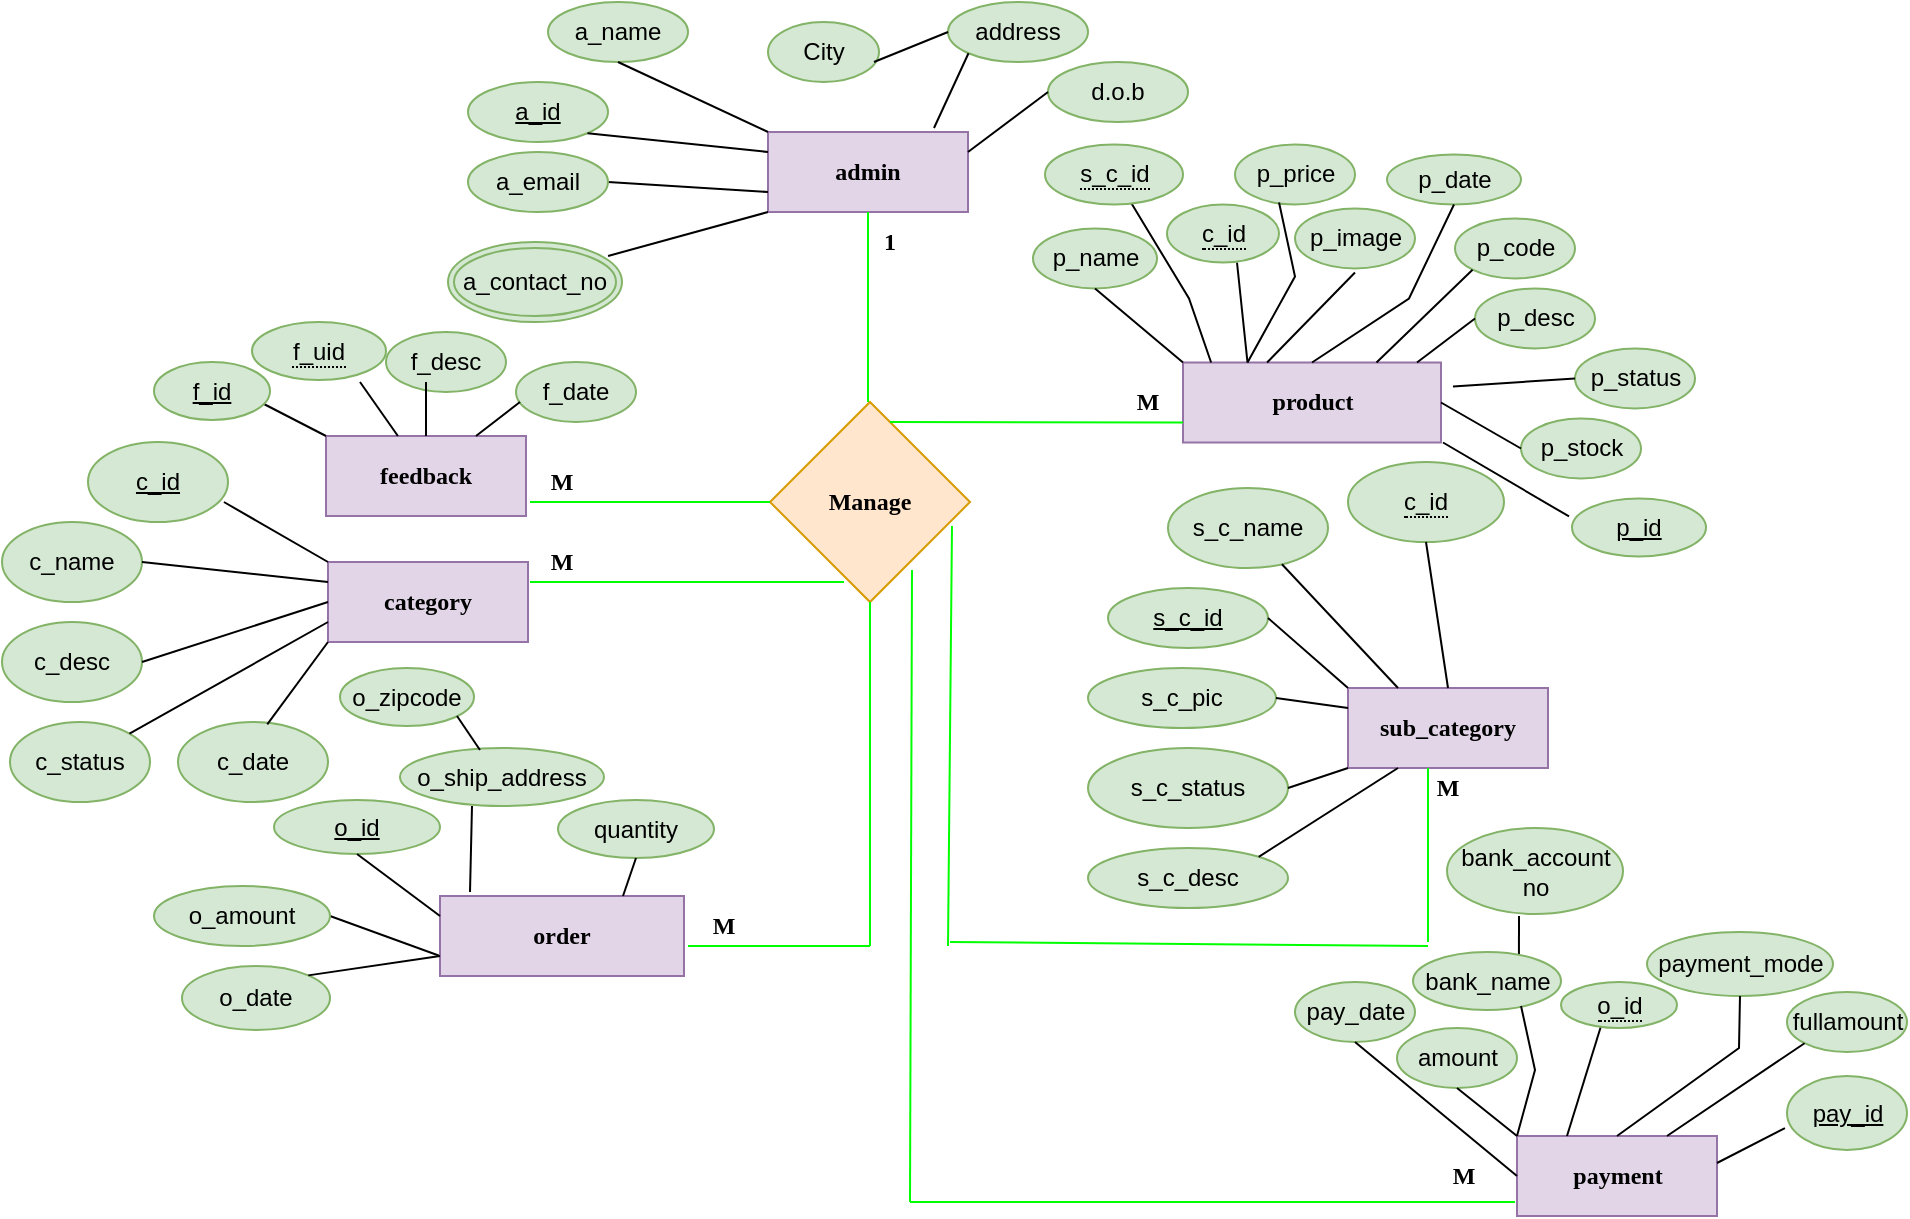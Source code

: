 <mxfile version="13.7.9" type="device"><diagram id="XGzC41jZAoUdq9o4AXrm" name="Page-1"><mxGraphModel dx="2123" dy="579" grid="1" gridSize="10" guides="1" tooltips="1" connect="1" arrows="1" fold="1" page="1" pageScale="1" pageWidth="827" pageHeight="1169" math="0" shadow="0"><root><mxCell id="0"/><mxCell id="1" parent="0"/><mxCell id="3Yh1CiBCzy6RJwMoxZ-r-3" value="&lt;font face=&quot;Lucida Console&quot;&gt;&lt;b&gt;product&lt;/b&gt;&lt;/font&gt;" style="whiteSpace=wrap;html=1;align=center;fillColor=#e1d5e7;strokeColor=#9673a6;" parent="1" vertex="1"><mxGeometry x="436.5" y="210.25" width="129" height="40" as="geometry"/></mxCell><mxCell id="3Yh1CiBCzy6RJwMoxZ-r-6" value="p_name" style="ellipse;whiteSpace=wrap;html=1;align=center;fillColor=#d5e8d4;strokeColor=#82b366;" parent="1" vertex="1"><mxGeometry x="361.5" y="143.25" width="62" height="30" as="geometry"/></mxCell><mxCell id="3Yh1CiBCzy6RJwMoxZ-r-7" value="p_price" style="ellipse;whiteSpace=wrap;html=1;align=center;fillColor=#d5e8d4;strokeColor=#82b366;" parent="1" vertex="1"><mxGeometry x="462.5" y="101.25" width="60" height="30" as="geometry"/></mxCell><mxCell id="3Yh1CiBCzy6RJwMoxZ-r-12" value="" style="endArrow=none;html=1;rounded=0;exitX=0;exitY=0;exitDx=0;exitDy=0;entryX=0.5;entryY=1;entryDx=0;entryDy=0;" parent="1" source="3Yh1CiBCzy6RJwMoxZ-r-3" target="3Yh1CiBCzy6RJwMoxZ-r-6" edge="1"><mxGeometry relative="1" as="geometry"><mxPoint x="372.5" y="138.25" as="sourcePoint"/><mxPoint x="452.5" y="188.25" as="targetPoint"/></mxGeometry></mxCell><mxCell id="3Yh1CiBCzy6RJwMoxZ-r-13" value="" style="endArrow=none;html=1;rounded=0;entryX=0.625;entryY=1;entryDx=0;entryDy=0;entryPerimeter=0;exitX=0.25;exitY=0;exitDx=0;exitDy=0;" parent="1" source="3Yh1CiBCzy6RJwMoxZ-r-3" target="3Yh1CiBCzy6RJwMoxZ-r-136" edge="1"><mxGeometry relative="1" as="geometry"><mxPoint x="465.5" y="216.25" as="sourcePoint"/><mxPoint x="453.5" y="156.25" as="targetPoint"/></mxGeometry></mxCell><mxCell id="3Yh1CiBCzy6RJwMoxZ-r-16" value="p_id" style="ellipse;whiteSpace=wrap;html=1;align=center;fontStyle=4;fillColor=#d5e8d4;strokeColor=#82b366;" parent="1" vertex="1"><mxGeometry x="631" y="278.25" width="67" height="29" as="geometry"/></mxCell><mxCell id="3Yh1CiBCzy6RJwMoxZ-r-17" value="&lt;font face=&quot;Lucida Console&quot;&gt;&lt;b&gt;admin&lt;/b&gt;&lt;/font&gt;" style="whiteSpace=wrap;html=1;align=center;fillColor=#e1d5e7;strokeColor=#9673a6;" parent="1" vertex="1"><mxGeometry x="229" y="95" width="100" height="40" as="geometry"/></mxCell><mxCell id="3Yh1CiBCzy6RJwMoxZ-r-18" value="a_id" style="ellipse;whiteSpace=wrap;html=1;align=center;fontStyle=4;fillColor=#d5e8d4;strokeColor=#82b366;" parent="1" vertex="1"><mxGeometry x="79" y="70" width="70" height="30" as="geometry"/></mxCell><mxCell id="3Yh1CiBCzy6RJwMoxZ-r-19" value="a_name" style="ellipse;whiteSpace=wrap;html=1;align=center;fillColor=#d5e8d4;strokeColor=#82b366;" parent="1" vertex="1"><mxGeometry x="119" y="30" width="70" height="30" as="geometry"/></mxCell><mxCell id="3Yh1CiBCzy6RJwMoxZ-r-20" value="address" style="ellipse;whiteSpace=wrap;html=1;align=center;fillColor=#d5e8d4;strokeColor=#82b366;" parent="1" vertex="1"><mxGeometry x="319" y="30" width="70" height="30" as="geometry"/></mxCell><mxCell id="3Yh1CiBCzy6RJwMoxZ-r-21" value="" style="endArrow=none;html=1;rounded=0;exitX=1;exitY=1;exitDx=0;exitDy=0;entryX=0;entryY=0.25;entryDx=0;entryDy=0;" parent="1" source="3Yh1CiBCzy6RJwMoxZ-r-18" target="3Yh1CiBCzy6RJwMoxZ-r-17" edge="1"><mxGeometry relative="1" as="geometry"><mxPoint x="419" y="-20" as="sourcePoint"/><mxPoint x="579" y="-20" as="targetPoint"/></mxGeometry></mxCell><mxCell id="3Yh1CiBCzy6RJwMoxZ-r-22" value="" style="endArrow=none;html=1;rounded=0;entryX=0;entryY=0;entryDx=0;entryDy=0;exitX=0.5;exitY=1;exitDx=0;exitDy=0;" parent="1" source="3Yh1CiBCzy6RJwMoxZ-r-19" target="3Yh1CiBCzy6RJwMoxZ-r-17" edge="1"><mxGeometry relative="1" as="geometry"><mxPoint x="319" y="-30" as="sourcePoint"/><mxPoint x="459" y="-30" as="targetPoint"/></mxGeometry></mxCell><mxCell id="3Yh1CiBCzy6RJwMoxZ-r-23" value="" style="endArrow=none;html=1;rounded=0;exitX=0.83;exitY=-0.05;exitDx=0;exitDy=0;entryX=0;entryY=1;entryDx=0;entryDy=0;exitPerimeter=0;" parent="1" source="3Yh1CiBCzy6RJwMoxZ-r-17" target="3Yh1CiBCzy6RJwMoxZ-r-20" edge="1"><mxGeometry relative="1" as="geometry"><mxPoint x="399" as="sourcePoint"/><mxPoint x="559" as="targetPoint"/></mxGeometry></mxCell><mxCell id="3Yh1CiBCzy6RJwMoxZ-r-38" value="&lt;font face=&quot;Lucida Console&quot;&gt;&lt;b&gt;category&lt;/b&gt;&lt;/font&gt;" style="whiteSpace=wrap;html=1;align=center;fillColor=#e1d5e7;strokeColor=#9673a6;" parent="1" vertex="1"><mxGeometry x="9" y="310" width="100" height="40" as="geometry"/></mxCell><mxCell id="3Yh1CiBCzy6RJwMoxZ-r-39" value="&lt;font face=&quot;Lucida Console&quot;&gt;&lt;b&gt;feedback&lt;/b&gt;&lt;/font&gt;" style="whiteSpace=wrap;html=1;align=center;fillColor=#e1d5e7;strokeColor=#9673a6;" parent="1" vertex="1"><mxGeometry x="8" y="247" width="100" height="40" as="geometry"/></mxCell><mxCell id="3Yh1CiBCzy6RJwMoxZ-r-43" value="d.o.b" style="ellipse;whiteSpace=wrap;html=1;align=center;fillColor=#d5e8d4;strokeColor=#82b366;" parent="1" vertex="1"><mxGeometry x="369" y="60" width="70" height="30" as="geometry"/></mxCell><mxCell id="3Yh1CiBCzy6RJwMoxZ-r-44" value="" style="endArrow=none;html=1;rounded=0;entryX=1;entryY=0.25;entryDx=0;entryDy=0;exitX=0;exitY=0.5;exitDx=0;exitDy=0;" parent="1" source="3Yh1CiBCzy6RJwMoxZ-r-43" target="3Yh1CiBCzy6RJwMoxZ-r-17" edge="1"><mxGeometry relative="1" as="geometry"><mxPoint x="379" y="-20" as="sourcePoint"/><mxPoint x="529" y="-10" as="targetPoint"/></mxGeometry></mxCell><mxCell id="3Yh1CiBCzy6RJwMoxZ-r-47" value="" style="endArrow=none;html=1;rounded=0;exitX=0;exitY=0.75;exitDx=0;exitDy=0;entryX=1;entryY=0.5;entryDx=0;entryDy=0;" parent="1" source="3Yh1CiBCzy6RJwMoxZ-r-17" target="3Yh1CiBCzy6RJwMoxZ-r-48" edge="1"><mxGeometry relative="1" as="geometry"><mxPoint x="229" y="130" as="sourcePoint"/><mxPoint x="149" y="160" as="targetPoint"/></mxGeometry></mxCell><mxCell id="3Yh1CiBCzy6RJwMoxZ-r-48" value="a_email" style="ellipse;whiteSpace=wrap;html=1;align=center;fillColor=#d5e8d4;strokeColor=#82b366;" parent="1" vertex="1"><mxGeometry x="79" y="105" width="70" height="30" as="geometry"/></mxCell><mxCell id="3Yh1CiBCzy6RJwMoxZ-r-50" value="a_contact_no" style="ellipse;shape=doubleEllipse;margin=3;whiteSpace=wrap;html=1;align=center;fillColor=#d5e8d4;strokeColor=#82b366;" parent="1" vertex="1"><mxGeometry x="69" y="150" width="87" height="40" as="geometry"/></mxCell><mxCell id="3Yh1CiBCzy6RJwMoxZ-r-51" value="" style="endArrow=none;html=1;rounded=0;exitX=0.92;exitY=0.175;exitDx=0;exitDy=0;entryX=0;entryY=1;entryDx=0;entryDy=0;exitPerimeter=0;" parent="1" source="3Yh1CiBCzy6RJwMoxZ-r-50" target="3Yh1CiBCzy6RJwMoxZ-r-17" edge="1"><mxGeometry relative="1" as="geometry"><mxPoint x="289" y="200" as="sourcePoint"/><mxPoint x="449" y="200" as="targetPoint"/></mxGeometry></mxCell><mxCell id="3Yh1CiBCzy6RJwMoxZ-r-52" value="c_name" style="ellipse;whiteSpace=wrap;html=1;align=center;fillColor=#d5e8d4;strokeColor=#82b366;" parent="1" vertex="1"><mxGeometry x="-154" y="290" width="70" height="40" as="geometry"/></mxCell><mxCell id="3Yh1CiBCzy6RJwMoxZ-r-53" value="c_status" style="ellipse;whiteSpace=wrap;html=1;align=center;fillColor=#d5e8d4;strokeColor=#82b366;" parent="1" vertex="1"><mxGeometry x="-150" y="390" width="70" height="40" as="geometry"/></mxCell><mxCell id="3Yh1CiBCzy6RJwMoxZ-r-54" value="c_desc" style="ellipse;whiteSpace=wrap;html=1;align=center;fillColor=#d5e8d4;strokeColor=#82b366;" parent="1" vertex="1"><mxGeometry x="-154" y="340" width="70" height="40" as="geometry"/></mxCell><mxCell id="3Yh1CiBCzy6RJwMoxZ-r-55" value="c_id" style="ellipse;whiteSpace=wrap;html=1;align=center;fontStyle=4;fillColor=#d5e8d4;strokeColor=#82b366;" parent="1" vertex="1"><mxGeometry x="-111" y="250" width="70" height="40" as="geometry"/></mxCell><mxCell id="3Yh1CiBCzy6RJwMoxZ-r-56" value="" style="endArrow=none;html=1;rounded=0;entryX=0;entryY=0;entryDx=0;entryDy=0;exitX=0.971;exitY=0.75;exitDx=0;exitDy=0;exitPerimeter=0;" parent="1" source="3Yh1CiBCzy6RJwMoxZ-r-55" target="3Yh1CiBCzy6RJwMoxZ-r-38" edge="1"><mxGeometry relative="1" as="geometry"><mxPoint x="-56" y="270" as="sourcePoint"/><mxPoint x="54" y="260" as="targetPoint"/></mxGeometry></mxCell><mxCell id="3Yh1CiBCzy6RJwMoxZ-r-57" value="" style="endArrow=none;html=1;rounded=0;entryX=0;entryY=0.25;entryDx=0;entryDy=0;exitX=1;exitY=0.5;exitDx=0;exitDy=0;" parent="1" source="3Yh1CiBCzy6RJwMoxZ-r-52" target="3Yh1CiBCzy6RJwMoxZ-r-38" edge="1"><mxGeometry relative="1" as="geometry"><mxPoint x="-76" y="320" as="sourcePoint"/><mxPoint x="94" y="320" as="targetPoint"/></mxGeometry></mxCell><mxCell id="3Yh1CiBCzy6RJwMoxZ-r-58" value="" style="endArrow=none;html=1;rounded=0;exitX=1;exitY=0.5;exitDx=0;exitDy=0;entryX=0;entryY=0.5;entryDx=0;entryDy=0;" parent="1" source="3Yh1CiBCzy6RJwMoxZ-r-54" target="3Yh1CiBCzy6RJwMoxZ-r-38" edge="1"><mxGeometry relative="1" as="geometry"><mxPoint x="-56" y="370" as="sourcePoint"/><mxPoint x="104" y="370" as="targetPoint"/></mxGeometry></mxCell><mxCell id="3Yh1CiBCzy6RJwMoxZ-r-59" value="c_date" style="ellipse;whiteSpace=wrap;html=1;align=center;fillColor=#d5e8d4;strokeColor=#82b366;" parent="1" vertex="1"><mxGeometry x="-66" y="390" width="75" height="40" as="geometry"/></mxCell><mxCell id="3Yh1CiBCzy6RJwMoxZ-r-60" value="" style="endArrow=none;html=1;rounded=0;exitX=1;exitY=0;exitDx=0;exitDy=0;entryX=0;entryY=0.75;entryDx=0;entryDy=0;" parent="1" source="3Yh1CiBCzy6RJwMoxZ-r-53" target="3Yh1CiBCzy6RJwMoxZ-r-38" edge="1"><mxGeometry relative="1" as="geometry"><mxPoint x="14" y="280" as="sourcePoint"/><mxPoint x="174" y="280" as="targetPoint"/></mxGeometry></mxCell><mxCell id="3Yh1CiBCzy6RJwMoxZ-r-61" value="" style="endArrow=none;html=1;rounded=0;exitX=0.595;exitY=0.03;exitDx=0;exitDy=0;exitPerimeter=0;entryX=0;entryY=1;entryDx=0;entryDy=0;" parent="1" source="3Yh1CiBCzy6RJwMoxZ-r-59" target="3Yh1CiBCzy6RJwMoxZ-r-38" edge="1"><mxGeometry relative="1" as="geometry"><mxPoint x="14" y="280" as="sourcePoint"/><mxPoint x="174" y="280" as="targetPoint"/></mxGeometry></mxCell><mxCell id="3Yh1CiBCzy6RJwMoxZ-r-62" value="&lt;font face=&quot;Lucida Console&quot;&gt;&lt;b&gt;sub_category&lt;/b&gt;&lt;/font&gt;" style="whiteSpace=wrap;html=1;align=center;fillColor=#e1d5e7;strokeColor=#9673a6;" parent="1" vertex="1"><mxGeometry x="519" y="373" width="100" height="40" as="geometry"/></mxCell><mxCell id="3Yh1CiBCzy6RJwMoxZ-r-63" value="s_c_id" style="ellipse;whiteSpace=wrap;html=1;align=center;fontStyle=4;fillColor=#d5e8d4;strokeColor=#82b366;" parent="1" vertex="1"><mxGeometry x="399" y="323" width="80" height="30" as="geometry"/></mxCell><mxCell id="3Yh1CiBCzy6RJwMoxZ-r-64" value="s_c_name" style="ellipse;whiteSpace=wrap;html=1;align=center;fillColor=#d5e8d4;strokeColor=#82b366;" parent="1" vertex="1"><mxGeometry x="429" y="273" width="80" height="40" as="geometry"/></mxCell><mxCell id="3Yh1CiBCzy6RJwMoxZ-r-65" value="s_c_pic" style="ellipse;whiteSpace=wrap;html=1;align=center;fillColor=#d5e8d4;strokeColor=#82b366;" parent="1" vertex="1"><mxGeometry x="389" y="363" width="94" height="30" as="geometry"/></mxCell><mxCell id="3Yh1CiBCzy6RJwMoxZ-r-66" value="s_c_status" style="ellipse;whiteSpace=wrap;html=1;align=center;fillColor=#d5e8d4;strokeColor=#82b366;" parent="1" vertex="1"><mxGeometry x="389" y="403" width="100" height="40" as="geometry"/></mxCell><mxCell id="3Yh1CiBCzy6RJwMoxZ-r-67" value="s_c_desc" style="ellipse;whiteSpace=wrap;html=1;align=center;fillColor=#d5e8d4;strokeColor=#82b366;" parent="1" vertex="1"><mxGeometry x="389" y="453" width="100" height="30" as="geometry"/></mxCell><mxCell id="3Yh1CiBCzy6RJwMoxZ-r-68" value="" style="endArrow=none;html=1;rounded=0;exitX=1;exitY=0.5;exitDx=0;exitDy=0;entryX=0;entryY=0.25;entryDx=0;entryDy=0;" parent="1" source="3Yh1CiBCzy6RJwMoxZ-r-65" target="3Yh1CiBCzy6RJwMoxZ-r-62" edge="1"><mxGeometry relative="1" as="geometry"><mxPoint x="439" y="392.2" as="sourcePoint"/><mxPoint x="519" y="392" as="targetPoint"/></mxGeometry></mxCell><mxCell id="3Yh1CiBCzy6RJwMoxZ-r-69" value="" style="endArrow=none;html=1;rounded=0;exitX=1;exitY=0.5;exitDx=0;exitDy=0;entryX=0;entryY=0;entryDx=0;entryDy=0;" parent="1" source="3Yh1CiBCzy6RJwMoxZ-r-63" target="3Yh1CiBCzy6RJwMoxZ-r-62" edge="1"><mxGeometry relative="1" as="geometry"><mxPoint x="449" y="352.2" as="sourcePoint"/><mxPoint x="609" y="352.2" as="targetPoint"/></mxGeometry></mxCell><mxCell id="3Yh1CiBCzy6RJwMoxZ-r-70" value="" style="endArrow=none;html=1;rounded=0;entryX=0.25;entryY=0;entryDx=0;entryDy=0;" parent="1" source="3Yh1CiBCzy6RJwMoxZ-r-64" target="3Yh1CiBCzy6RJwMoxZ-r-62" edge="1"><mxGeometry relative="1" as="geometry"><mxPoint x="483" y="313" as="sourcePoint"/><mxPoint x="643" y="313" as="targetPoint"/></mxGeometry></mxCell><mxCell id="3Yh1CiBCzy6RJwMoxZ-r-71" value="" style="endArrow=none;html=1;rounded=0;exitX=1;exitY=0.5;exitDx=0;exitDy=0;entryX=0;entryY=1;entryDx=0;entryDy=0;" parent="1" source="3Yh1CiBCzy6RJwMoxZ-r-66" target="3Yh1CiBCzy6RJwMoxZ-r-62" edge="1"><mxGeometry relative="1" as="geometry"><mxPoint x="489" y="443" as="sourcePoint"/><mxPoint x="649" y="443" as="targetPoint"/></mxGeometry></mxCell><mxCell id="3Yh1CiBCzy6RJwMoxZ-r-72" value="" style="endArrow=none;html=1;rounded=0;exitX=1;exitY=0;exitDx=0;exitDy=0;entryX=0.25;entryY=1;entryDx=0;entryDy=0;" parent="1" source="3Yh1CiBCzy6RJwMoxZ-r-67" target="3Yh1CiBCzy6RJwMoxZ-r-62" edge="1"><mxGeometry relative="1" as="geometry"><mxPoint x="509" y="463" as="sourcePoint"/><mxPoint x="669" y="463" as="targetPoint"/></mxGeometry></mxCell><mxCell id="3Yh1CiBCzy6RJwMoxZ-r-78" value="p_status" style="ellipse;whiteSpace=wrap;html=1;align=center;fillColor=#d5e8d4;strokeColor=#82b366;" parent="1" vertex="1"><mxGeometry x="632.5" y="203.25" width="60" height="30" as="geometry"/></mxCell><mxCell id="3Yh1CiBCzy6RJwMoxZ-r-79" value="p_image" style="ellipse;whiteSpace=wrap;html=1;align=center;fillColor=#d5e8d4;strokeColor=#82b366;" parent="1" vertex="1"><mxGeometry x="492.5" y="133.25" width="60" height="30" as="geometry"/></mxCell><mxCell id="3Yh1CiBCzy6RJwMoxZ-r-80" value="p_date" style="ellipse;whiteSpace=wrap;html=1;align=center;fillColor=#d5e8d4;strokeColor=#82b366;" parent="1" vertex="1"><mxGeometry x="538.5" y="106.25" width="67" height="25" as="geometry"/></mxCell><mxCell id="3Yh1CiBCzy6RJwMoxZ-r-81" value="p_code" style="ellipse;whiteSpace=wrap;html=1;align=center;fillColor=#d5e8d4;strokeColor=#82b366;" parent="1" vertex="1"><mxGeometry x="572.5" y="138.25" width="60" height="30" as="geometry"/></mxCell><mxCell id="3Yh1CiBCzy6RJwMoxZ-r-82" value="" style="endArrow=none;html=1;rounded=0;entryX=0.109;entryY=0;entryDx=0;entryDy=0;entryPerimeter=0;" parent="1" source="3Yh1CiBCzy6RJwMoxZ-r-135" target="3Yh1CiBCzy6RJwMoxZ-r-3" edge="1"><mxGeometry relative="1" as="geometry"><mxPoint x="412.5" y="131.25" as="sourcePoint"/><mxPoint x="390.5" y="266.25" as="targetPoint"/><Array as="points"><mxPoint x="439.5" y="178.25"/></Array></mxGeometry></mxCell><mxCell id="3Yh1CiBCzy6RJwMoxZ-r-83" value="p_stock" style="ellipse;whiteSpace=wrap;html=1;align=center;fillColor=#d5e8d4;strokeColor=#82b366;" parent="1" vertex="1"><mxGeometry x="605.5" y="238.25" width="60" height="30" as="geometry"/></mxCell><mxCell id="3Yh1CiBCzy6RJwMoxZ-r-84" value="payment_mode" style="ellipse;whiteSpace=wrap;html=1;align=center;fillColor=#d5e8d4;strokeColor=#82b366;" parent="1" vertex="1"><mxGeometry x="668.5" y="495" width="93" height="32" as="geometry"/></mxCell><mxCell id="3Yh1CiBCzy6RJwMoxZ-r-85" value="p_desc" style="ellipse;whiteSpace=wrap;html=1;align=center;fillColor=#d5e8d4;strokeColor=#82b366;" parent="1" vertex="1"><mxGeometry x="582.5" y="173.25" width="60" height="30" as="geometry"/></mxCell><mxCell id="3Yh1CiBCzy6RJwMoxZ-r-86" value="" style="endArrow=none;html=1;rounded=0;exitX=0.367;exitY=0.967;exitDx=0;exitDy=0;exitPerimeter=0;entryX=0.25;entryY=0;entryDx=0;entryDy=0;" parent="1" source="3Yh1CiBCzy6RJwMoxZ-r-7" target="3Yh1CiBCzy6RJwMoxZ-r-3" edge="1"><mxGeometry relative="1" as="geometry"><mxPoint x="406.5" y="266.25" as="sourcePoint"/><mxPoint x="566.5" y="266.25" as="targetPoint"/><Array as="points"><mxPoint x="492.5" y="167.25"/></Array></mxGeometry></mxCell><mxCell id="3Yh1CiBCzy6RJwMoxZ-r-87" value="" style="endArrow=none;html=1;rounded=0;entryX=0.326;entryY=0;entryDx=0;entryDy=0;entryPerimeter=0;" parent="1" target="3Yh1CiBCzy6RJwMoxZ-r-3" edge="1"><mxGeometry relative="1" as="geometry"><mxPoint x="522.5" y="165.25" as="sourcePoint"/><mxPoint x="501.5" y="215.25" as="targetPoint"/><Array as="points"/></mxGeometry></mxCell><mxCell id="3Yh1CiBCzy6RJwMoxZ-r-88" value="" style="endArrow=none;html=1;rounded=0;entryX=0.5;entryY=0;entryDx=0;entryDy=0;exitX=0.5;exitY=1;exitDx=0;exitDy=0;" parent="1" source="3Yh1CiBCzy6RJwMoxZ-r-80" target="3Yh1CiBCzy6RJwMoxZ-r-3" edge="1"><mxGeometry relative="1" as="geometry"><mxPoint x="560.5" y="123.25" as="sourcePoint"/><mxPoint x="566.5" y="266.25" as="targetPoint"/><Array as="points"><mxPoint x="549.5" y="178.25"/></Array></mxGeometry></mxCell><mxCell id="3Yh1CiBCzy6RJwMoxZ-r-89" value="" style="endArrow=none;html=1;rounded=0;exitX=0;exitY=1;exitDx=0;exitDy=0;entryX=0.75;entryY=0;entryDx=0;entryDy=0;" parent="1" source="3Yh1CiBCzy6RJwMoxZ-r-81" target="3Yh1CiBCzy6RJwMoxZ-r-3" edge="1"><mxGeometry relative="1" as="geometry"><mxPoint x="406.5" y="266.25" as="sourcePoint"/><mxPoint x="527.5" y="222.25" as="targetPoint"/></mxGeometry></mxCell><mxCell id="3Yh1CiBCzy6RJwMoxZ-r-90" value="" style="endArrow=none;html=1;rounded=0;exitX=0.907;exitY=0;exitDx=0;exitDy=0;exitPerimeter=0;entryX=0;entryY=0.5;entryDx=0;entryDy=0;" parent="1" source="3Yh1CiBCzy6RJwMoxZ-r-3" target="3Yh1CiBCzy6RJwMoxZ-r-85" edge="1"><mxGeometry relative="1" as="geometry"><mxPoint x="406.5" y="266.25" as="sourcePoint"/><mxPoint x="566.5" y="266.25" as="targetPoint"/></mxGeometry></mxCell><mxCell id="3Yh1CiBCzy6RJwMoxZ-r-91" value="" style="endArrow=none;html=1;rounded=0;entryX=0;entryY=0.5;entryDx=0;entryDy=0;" parent="1" target="3Yh1CiBCzy6RJwMoxZ-r-78" edge="1"><mxGeometry relative="1" as="geometry"><mxPoint x="571.5" y="222.25" as="sourcePoint"/><mxPoint x="731.5" y="222.25" as="targetPoint"/></mxGeometry></mxCell><mxCell id="3Yh1CiBCzy6RJwMoxZ-r-92" value="" style="endArrow=none;html=1;rounded=0;exitX=1;exitY=0.5;exitDx=0;exitDy=0;entryX=0;entryY=0.5;entryDx=0;entryDy=0;" parent="1" source="3Yh1CiBCzy6RJwMoxZ-r-3" target="3Yh1CiBCzy6RJwMoxZ-r-83" edge="1"><mxGeometry relative="1" as="geometry"><mxPoint x="406.5" y="266.25" as="sourcePoint"/><mxPoint x="566.5" y="266.25" as="targetPoint"/></mxGeometry></mxCell><mxCell id="3Yh1CiBCzy6RJwMoxZ-r-93" value="f_desc" style="ellipse;whiteSpace=wrap;html=1;align=center;fillColor=#d5e8d4;strokeColor=#82b366;" parent="1" vertex="1"><mxGeometry x="38" y="195" width="60" height="30" as="geometry"/></mxCell><mxCell id="3Yh1CiBCzy6RJwMoxZ-r-94" value="f_date" style="ellipse;whiteSpace=wrap;html=1;align=center;fillColor=#d5e8d4;strokeColor=#82b366;" parent="1" vertex="1"><mxGeometry x="103" y="210" width="60" height="30" as="geometry"/></mxCell><mxCell id="3Yh1CiBCzy6RJwMoxZ-r-95" value="" style="endArrow=none;html=1;rounded=0;exitX=1;exitY=0.5;exitDx=0;exitDy=0;entryX=0;entryY=0.75;entryDx=0;entryDy=0;" parent="1" source="3Yh1CiBCzy6RJwMoxZ-r-104" target="3Yh1CiBCzy6RJwMoxZ-r-101" edge="1"><mxGeometry relative="1" as="geometry"><mxPoint x="-27" y="524" as="sourcePoint"/><mxPoint x="133" y="524" as="targetPoint"/></mxGeometry></mxCell><mxCell id="3Yh1CiBCzy6RJwMoxZ-r-96" value="" style="endArrow=none;html=1;rounded=0;" parent="1" target="3Yh1CiBCzy6RJwMoxZ-r-39" edge="1"><mxGeometry relative="1" as="geometry"><mxPoint x="25" y="220" as="sourcePoint"/><mxPoint x="79" y="224" as="targetPoint"/></mxGeometry></mxCell><mxCell id="3Yh1CiBCzy6RJwMoxZ-r-97" value="" style="endArrow=none;html=1;rounded=0;entryX=0;entryY=0;entryDx=0;entryDy=0;" parent="1" target="3Yh1CiBCzy6RJwMoxZ-r-39" edge="1"><mxGeometry relative="1" as="geometry"><mxPoint x="-25" y="230" as="sourcePoint"/><mxPoint x="8" y="301" as="targetPoint"/></mxGeometry></mxCell><mxCell id="3Yh1CiBCzy6RJwMoxZ-r-98" value="" style="endArrow=none;html=1;rounded=0;entryX=0.5;entryY=0;entryDx=0;entryDy=0;" parent="1" target="3Yh1CiBCzy6RJwMoxZ-r-39" edge="1"><mxGeometry relative="1" as="geometry"><mxPoint x="58" y="220" as="sourcePoint"/><mxPoint x="168" y="364.5" as="targetPoint"/></mxGeometry></mxCell><mxCell id="3Yh1CiBCzy6RJwMoxZ-r-99" value="" style="endArrow=none;html=1;rounded=0;entryX=0.75;entryY=0;entryDx=0;entryDy=0;" parent="1" target="3Yh1CiBCzy6RJwMoxZ-r-39" edge="1"><mxGeometry relative="1" as="geometry"><mxPoint x="105" y="230" as="sourcePoint"/><mxPoint x="239" y="231.5" as="targetPoint"/></mxGeometry></mxCell><mxCell id="3Yh1CiBCzy6RJwMoxZ-r-100" value="f_id" style="ellipse;whiteSpace=wrap;html=1;align=center;fontStyle=4;fillColor=#d5e8d4;strokeColor=#82b366;" parent="1" vertex="1"><mxGeometry x="-78" y="210" width="58" height="29" as="geometry"/></mxCell><mxCell id="3Yh1CiBCzy6RJwMoxZ-r-101" value="&lt;font face=&quot;Lucida Console&quot;&gt;&lt;b&gt;order&lt;/b&gt;&lt;/font&gt;" style="whiteSpace=wrap;html=1;align=center;fillColor=#e1d5e7;strokeColor=#9673a6;" parent="1" vertex="1"><mxGeometry x="65" y="477" width="122" height="40" as="geometry"/></mxCell><mxCell id="3Yh1CiBCzy6RJwMoxZ-r-102" value="o_id" style="ellipse;whiteSpace=wrap;html=1;align=center;fontStyle=4;fillColor=#d5e8d4;strokeColor=#82b366;" parent="1" vertex="1"><mxGeometry x="-18" y="429" width="83" height="27" as="geometry"/></mxCell><mxCell id="3Yh1CiBCzy6RJwMoxZ-r-103" value="quantity" style="ellipse;whiteSpace=wrap;html=1;align=center;fillColor=#d5e8d4;strokeColor=#82b366;" parent="1" vertex="1"><mxGeometry x="124" y="429" width="78" height="29" as="geometry"/></mxCell><mxCell id="3Yh1CiBCzy6RJwMoxZ-r-104" value="o_amount" style="ellipse;whiteSpace=wrap;html=1;align=center;fillColor=#d5e8d4;strokeColor=#82b366;" parent="1" vertex="1"><mxGeometry x="-78" y="472" width="88" height="30" as="geometry"/></mxCell><mxCell id="3Yh1CiBCzy6RJwMoxZ-r-105" value="o_date" style="ellipse;whiteSpace=wrap;html=1;align=center;fillColor=#d5e8d4;strokeColor=#82b366;" parent="1" vertex="1"><mxGeometry x="-64" y="512" width="74" height="32" as="geometry"/></mxCell><mxCell id="3Yh1CiBCzy6RJwMoxZ-r-106" value="o_ship_address" style="ellipse;whiteSpace=wrap;html=1;align=center;fillColor=#d5e8d4;strokeColor=#82b366;" parent="1" vertex="1"><mxGeometry x="45" y="403" width="102" height="29" as="geometry"/></mxCell><mxCell id="3Yh1CiBCzy6RJwMoxZ-r-107" value="o_zipcode" style="ellipse;whiteSpace=wrap;html=1;align=center;fillColor=#d5e8d4;strokeColor=#82b366;" parent="1" vertex="1"><mxGeometry x="15" y="363" width="67" height="29" as="geometry"/></mxCell><mxCell id="3Yh1CiBCzy6RJwMoxZ-r-108" value="" style="endArrow=none;html=1;rounded=0;exitX=0.5;exitY=1;exitDx=0;exitDy=0;entryX=0;entryY=0.25;entryDx=0;entryDy=0;" parent="1" source="3Yh1CiBCzy6RJwMoxZ-r-102" target="3Yh1CiBCzy6RJwMoxZ-r-101" edge="1"><mxGeometry relative="1" as="geometry"><mxPoint x="218" y="399" as="sourcePoint"/><mxPoint x="378" y="399" as="targetPoint"/></mxGeometry></mxCell><mxCell id="3Yh1CiBCzy6RJwMoxZ-r-109" value="" style="endArrow=none;html=1;rounded=0;entryX=0.123;entryY=-0.05;entryDx=0;entryDy=0;entryPerimeter=0;" parent="1" target="3Yh1CiBCzy6RJwMoxZ-r-101" edge="1"><mxGeometry relative="1" as="geometry"><mxPoint x="81" y="432" as="sourcePoint"/><mxPoint x="81" y="462" as="targetPoint"/></mxGeometry></mxCell><mxCell id="3Yh1CiBCzy6RJwMoxZ-r-110" value="" style="endArrow=none;html=1;rounded=0;exitX=0.5;exitY=1;exitDx=0;exitDy=0;entryX=0.75;entryY=0;entryDx=0;entryDy=0;" parent="1" source="3Yh1CiBCzy6RJwMoxZ-r-103" target="3Yh1CiBCzy6RJwMoxZ-r-101" edge="1"><mxGeometry relative="1" as="geometry"><mxPoint x="202" y="399" as="sourcePoint"/><mxPoint x="362" y="399" as="targetPoint"/></mxGeometry></mxCell><mxCell id="3Yh1CiBCzy6RJwMoxZ-r-112" value="" style="endArrow=none;html=1;rounded=0;entryX=0;entryY=0.75;entryDx=0;entryDy=0;exitX=1;exitY=0;exitDx=0;exitDy=0;" parent="1" source="3Yh1CiBCzy6RJwMoxZ-r-105" target="3Yh1CiBCzy6RJwMoxZ-r-101" edge="1"><mxGeometry relative="1" as="geometry"><mxPoint x="10" y="527.5" as="sourcePoint"/><mxPoint x="170" y="527.5" as="targetPoint"/></mxGeometry></mxCell><mxCell id="3Yh1CiBCzy6RJwMoxZ-r-118" value="&lt;font face=&quot;Lucida Console&quot;&gt;&lt;b&gt;payment&lt;/b&gt;&lt;/font&gt;" style="whiteSpace=wrap;html=1;align=center;fillColor=#e1d5e7;strokeColor=#9673a6;" parent="1" vertex="1"><mxGeometry x="603.5" y="597" width="100" height="40" as="geometry"/></mxCell><mxCell id="3Yh1CiBCzy6RJwMoxZ-r-119" value="amount" style="ellipse;whiteSpace=wrap;html=1;align=center;fillColor=#d5e8d4;strokeColor=#82b366;" parent="1" vertex="1"><mxGeometry x="543.5" y="543" width="60" height="30" as="geometry"/></mxCell><mxCell id="3Yh1CiBCzy6RJwMoxZ-r-120" value="pay_date" style="ellipse;whiteSpace=wrap;html=1;align=center;fillColor=#d5e8d4;strokeColor=#82b366;" parent="1" vertex="1"><mxGeometry x="492.5" y="520" width="60" height="30" as="geometry"/></mxCell><mxCell id="3Yh1CiBCzy6RJwMoxZ-r-121" value="fullamount" style="ellipse;whiteSpace=wrap;html=1;align=center;fillColor=#d5e8d4;strokeColor=#82b366;" parent="1" vertex="1"><mxGeometry x="738.5" y="525" width="60" height="30" as="geometry"/></mxCell><mxCell id="3Yh1CiBCzy6RJwMoxZ-r-122" value="" style="endArrow=none;html=1;rounded=0;exitX=0.5;exitY=1;exitDx=0;exitDy=0;entryX=0;entryY=0.5;entryDx=0;entryDy=0;" parent="1" source="3Yh1CiBCzy6RJwMoxZ-r-120" target="3Yh1CiBCzy6RJwMoxZ-r-118" edge="1"><mxGeometry relative="1" as="geometry"><mxPoint x="326.5" y="487" as="sourcePoint"/><mxPoint x="486.5" y="487" as="targetPoint"/></mxGeometry></mxCell><mxCell id="3Yh1CiBCzy6RJwMoxZ-r-123" value="" style="endArrow=none;html=1;rounded=0;exitX=0.5;exitY=1;exitDx=0;exitDy=0;entryX=0;entryY=0;entryDx=0;entryDy=0;" parent="1" source="3Yh1CiBCzy6RJwMoxZ-r-119" target="3Yh1CiBCzy6RJwMoxZ-r-118" edge="1"><mxGeometry relative="1" as="geometry"><mxPoint x="326.5" y="487" as="sourcePoint"/><mxPoint x="486.5" y="487" as="targetPoint"/></mxGeometry></mxCell><mxCell id="3Yh1CiBCzy6RJwMoxZ-r-124" value="" style="endArrow=none;html=1;rounded=0;exitX=0.25;exitY=0;exitDx=0;exitDy=0;entryX=0.345;entryY=0.957;entryDx=0;entryDy=0;entryPerimeter=0;" parent="1" source="3Yh1CiBCzy6RJwMoxZ-r-118" target="3Yh1CiBCzy6RJwMoxZ-r-138" edge="1"><mxGeometry relative="1" as="geometry"><mxPoint x="326.5" y="487" as="sourcePoint"/><mxPoint x="653.5" y="550" as="targetPoint"/></mxGeometry></mxCell><mxCell id="3Yh1CiBCzy6RJwMoxZ-r-125" value="" style="endArrow=none;html=1;rounded=0;exitX=0.5;exitY=1;exitDx=0;exitDy=0;entryX=0.5;entryY=0;entryDx=0;entryDy=0;" parent="1" source="3Yh1CiBCzy6RJwMoxZ-r-84" target="3Yh1CiBCzy6RJwMoxZ-r-118" edge="1"><mxGeometry relative="1" as="geometry"><mxPoint x="326.5" y="487" as="sourcePoint"/><mxPoint x="486.5" y="487" as="targetPoint"/><Array as="points"><mxPoint x="714.5" y="553"/></Array></mxGeometry></mxCell><mxCell id="3Yh1CiBCzy6RJwMoxZ-r-126" value="" style="endArrow=none;html=1;rounded=0;exitX=0;exitY=1;exitDx=0;exitDy=0;entryX=0.75;entryY=0;entryDx=0;entryDy=0;" parent="1" source="3Yh1CiBCzy6RJwMoxZ-r-121" target="3Yh1CiBCzy6RJwMoxZ-r-118" edge="1"><mxGeometry relative="1" as="geometry"><mxPoint x="326.5" y="487" as="sourcePoint"/><mxPoint x="486.5" y="487" as="targetPoint"/></mxGeometry></mxCell><mxCell id="3Yh1CiBCzy6RJwMoxZ-r-127" value="pay_id" style="ellipse;whiteSpace=wrap;html=1;align=center;fontStyle=4;fillColor=#d5e8d4;strokeColor=#82b366;" parent="1" vertex="1"><mxGeometry x="738.5" y="567" width="60" height="37" as="geometry"/></mxCell><mxCell id="3Yh1CiBCzy6RJwMoxZ-r-129" value="bank_account&lt;br&gt;no" style="ellipse;whiteSpace=wrap;html=1;align=center;fillColor=#d5e8d4;strokeColor=#82b366;" parent="1" vertex="1"><mxGeometry x="568.5" y="443" width="88" height="43" as="geometry"/></mxCell><mxCell id="3Yh1CiBCzy6RJwMoxZ-r-130" value="" style="endArrow=none;html=1;rounded=0;exitX=0.409;exitY=1.023;exitDx=0;exitDy=0;entryX=0.716;entryY=0.034;entryDx=0;entryDy=0;entryPerimeter=0;exitPerimeter=0;" parent="1" source="3Yh1CiBCzy6RJwMoxZ-r-129" target="3Yh1CiBCzy6RJwMoxZ-r-131" edge="1"><mxGeometry relative="1" as="geometry"><mxPoint x="502.5" y="685" as="sourcePoint"/><mxPoint x="662.5" y="685" as="targetPoint"/></mxGeometry></mxCell><mxCell id="3Yh1CiBCzy6RJwMoxZ-r-131" value="bank_name" style="ellipse;whiteSpace=wrap;html=1;align=center;fillColor=#d5e8d4;strokeColor=#82b366;" parent="1" vertex="1"><mxGeometry x="551.5" y="505" width="74" height="29" as="geometry"/></mxCell><mxCell id="3Yh1CiBCzy6RJwMoxZ-r-132" value="" style="endArrow=none;html=1;rounded=0;exitX=0.73;exitY=0.931;exitDx=0;exitDy=0;exitPerimeter=0;entryX=0;entryY=0;entryDx=0;entryDy=0;" parent="1" source="3Yh1CiBCzy6RJwMoxZ-r-131" target="3Yh1CiBCzy6RJwMoxZ-r-118" edge="1"><mxGeometry relative="1" as="geometry"><mxPoint x="502.5" y="685" as="sourcePoint"/><mxPoint x="662.5" y="685" as="targetPoint"/><Array as="points"><mxPoint x="612.5" y="564"/></Array></mxGeometry></mxCell><mxCell id="3Yh1CiBCzy6RJwMoxZ-r-133" value="&lt;span style=&quot;border-bottom: 1px dotted&quot;&gt;c_id&lt;/span&gt;" style="ellipse;whiteSpace=wrap;html=1;align=center;fillColor=#d5e8d4;strokeColor=#82b366;" parent="1" vertex="1"><mxGeometry x="519" y="260" width="78" height="40" as="geometry"/></mxCell><mxCell id="3Yh1CiBCzy6RJwMoxZ-r-134" value="" style="endArrow=none;html=1;rounded=0;entryX=0.5;entryY=1;entryDx=0;entryDy=0;exitX=0.5;exitY=0;exitDx=0;exitDy=0;" parent="1" source="3Yh1CiBCzy6RJwMoxZ-r-62" target="3Yh1CiBCzy6RJwMoxZ-r-133" edge="1"><mxGeometry relative="1" as="geometry"><mxPoint x="552" y="372" as="sourcePoint"/><mxPoint x="415" y="262" as="targetPoint"/></mxGeometry></mxCell><mxCell id="3Yh1CiBCzy6RJwMoxZ-r-135" value="&lt;span style=&quot;border-bottom: 1px dotted&quot;&gt;s_c_id&lt;/span&gt;" style="ellipse;whiteSpace=wrap;html=1;align=center;fillColor=#d5e8d4;strokeColor=#82b366;" parent="1" vertex="1"><mxGeometry x="367.5" y="101.25" width="69" height="30" as="geometry"/></mxCell><mxCell id="3Yh1CiBCzy6RJwMoxZ-r-136" value="&lt;span style=&quot;border-bottom: 1px dotted&quot;&gt;c_id&lt;/span&gt;" style="ellipse;whiteSpace=wrap;html=1;align=center;fillColor=#d5e8d4;strokeColor=#82b366;" parent="1" vertex="1"><mxGeometry x="428.5" y="131.25" width="56" height="29" as="geometry"/></mxCell><mxCell id="3Yh1CiBCzy6RJwMoxZ-r-137" value="&lt;span style=&quot;border-bottom: 1px dotted&quot;&gt;f_uid&lt;/span&gt;" style="ellipse;whiteSpace=wrap;html=1;align=center;fillColor=#d5e8d4;strokeColor=#82b366;" parent="1" vertex="1"><mxGeometry x="-29" y="190" width="67" height="29" as="geometry"/></mxCell><mxCell id="3Yh1CiBCzy6RJwMoxZ-r-138" value="&lt;span style=&quot;border-bottom: 1px dotted&quot;&gt;o_id&lt;/span&gt;" style="ellipse;whiteSpace=wrap;html=1;align=center;fillColor=#d5e8d4;strokeColor=#82b366;" parent="1" vertex="1"><mxGeometry x="625.5" y="520" width="58" height="23" as="geometry"/></mxCell><mxCell id="3Yh1CiBCzy6RJwMoxZ-r-171" value="" style="endArrow=none;html=1;exitX=0.392;exitY=0.034;exitDx=0;exitDy=0;exitPerimeter=0;" parent="1" source="3Yh1CiBCzy6RJwMoxZ-r-106" edge="1"><mxGeometry width="50" height="50" relative="1" as="geometry"><mxPoint x="23.5" y="437" as="sourcePoint"/><mxPoint x="73.5" y="387" as="targetPoint"/></mxGeometry></mxCell><mxCell id="3Yh1CiBCzy6RJwMoxZ-r-193" value="" style="endArrow=none;html=1;exitX=-0.022;exitY=0.31;exitDx=0;exitDy=0;exitPerimeter=0;" parent="1" source="3Yh1CiBCzy6RJwMoxZ-r-16" edge="1"><mxGeometry width="50" height="50" relative="1" as="geometry"><mxPoint x="516.5" y="300.25" as="sourcePoint"/><mxPoint x="566.5" y="250.25" as="targetPoint"/></mxGeometry></mxCell><mxCell id="3Yh1CiBCzy6RJwMoxZ-r-228" value="" style="endArrow=none;html=1;entryX=-0.017;entryY=0.703;entryDx=0;entryDy=0;entryPerimeter=0;" parent="1" target="3Yh1CiBCzy6RJwMoxZ-r-127" edge="1"><mxGeometry width="50" height="50" relative="1" as="geometry"><mxPoint x="703.5" y="610.5" as="sourcePoint"/><mxPoint x="753.5" y="560.5" as="targetPoint"/></mxGeometry></mxCell><mxCell id="NitcPLuUrfd6KZ0G4C4n-4" value="City" style="ellipse;whiteSpace=wrap;html=1;align=center;fillColor=#d5e8d4;strokeColor=#82b366;" vertex="1" parent="1"><mxGeometry x="229" y="40" width="55.5" height="30" as="geometry"/></mxCell><mxCell id="NitcPLuUrfd6KZ0G4C4n-23" value="" style="endArrow=none;html=1;entryX=0;entryY=0.5;entryDx=0;entryDy=0;" edge="1" parent="1" target="3Yh1CiBCzy6RJwMoxZ-r-20"><mxGeometry width="50" height="50" relative="1" as="geometry"><mxPoint x="282" y="60" as="sourcePoint"/><mxPoint x="332" y="10" as="targetPoint"/></mxGeometry></mxCell><mxCell id="NitcPLuUrfd6KZ0G4C4n-66" value="&lt;b&gt;&lt;font face=&quot;Lucida Console&quot;&gt;Manage&lt;/font&gt;&lt;/b&gt;" style="rhombus;whiteSpace=wrap;html=1;fillColor=#ffe6cc;strokeColor=#d79b00;" vertex="1" parent="1"><mxGeometry x="230" y="230" width="100" height="100" as="geometry"/></mxCell><mxCell id="NitcPLuUrfd6KZ0G4C4n-67" value="" style="endArrow=none;html=1;shadow=0;strokeColor=#00FF00;fillColor=#009900;fontColor=#FF0000;entryX=0.5;entryY=1;entryDx=0;entryDy=0;" edge="1" parent="1" target="3Yh1CiBCzy6RJwMoxZ-r-17"><mxGeometry width="50" height="50" relative="1" as="geometry"><mxPoint x="279" y="230" as="sourcePoint"/><mxPoint x="329" y="180" as="targetPoint"/></mxGeometry></mxCell><mxCell id="NitcPLuUrfd6KZ0G4C4n-69" value="" style="endArrow=none;html=1;shadow=0;strokeColor=#00FF00;fillColor=#009900;fontColor=#FF0000;" edge="1" parent="1"><mxGeometry width="50" height="50" relative="1" as="geometry"><mxPoint x="110" y="280" as="sourcePoint"/><mxPoint x="230" y="280" as="targetPoint"/></mxGeometry></mxCell><mxCell id="NitcPLuUrfd6KZ0G4C4n-70" value="" style="endArrow=none;html=1;shadow=0;strokeColor=#00FF00;fillColor=#009900;fontColor=#FF0000;entryX=0;entryY=0.75;entryDx=0;entryDy=0;" edge="1" parent="1" target="3Yh1CiBCzy6RJwMoxZ-r-3"><mxGeometry width="50" height="50" relative="1" as="geometry"><mxPoint x="290" y="240" as="sourcePoint"/><mxPoint x="340" y="190" as="targetPoint"/></mxGeometry></mxCell><mxCell id="NitcPLuUrfd6KZ0G4C4n-71" value="" style="endArrow=none;html=1;shadow=0;strokeColor=#00FF00;fillColor=#009900;fontColor=#FF0000;" edge="1" parent="1"><mxGeometry width="50" height="50" relative="1" as="geometry"><mxPoint x="189" y="502" as="sourcePoint"/><mxPoint x="280" y="502" as="targetPoint"/></mxGeometry></mxCell><mxCell id="NitcPLuUrfd6KZ0G4C4n-72" value="" style="endArrow=none;html=1;shadow=0;strokeColor=#00FF00;fillColor=#009900;fontColor=#FF0000;entryX=0.5;entryY=1;entryDx=0;entryDy=0;" edge="1" parent="1" target="NitcPLuUrfd6KZ0G4C4n-66"><mxGeometry width="50" height="50" relative="1" as="geometry"><mxPoint x="280" y="502" as="sourcePoint"/><mxPoint x="330" y="452" as="targetPoint"/></mxGeometry></mxCell><mxCell id="NitcPLuUrfd6KZ0G4C4n-73" value="" style="endArrow=none;html=1;shadow=0;strokeColor=#00FF00;fillColor=#009900;fontColor=#FF0000;" edge="1" parent="1"><mxGeometry width="50" height="50" relative="1" as="geometry"><mxPoint x="110" y="320" as="sourcePoint"/><mxPoint x="267" y="320" as="targetPoint"/></mxGeometry></mxCell><mxCell id="NitcPLuUrfd6KZ0G4C4n-74" value="" style="endArrow=none;html=1;shadow=0;strokeColor=#00FF00;fillColor=#009900;fontColor=#FF0000;" edge="1" parent="1"><mxGeometry width="50" height="50" relative="1" as="geometry"><mxPoint x="320" y="500" as="sourcePoint"/><mxPoint x="559" y="502" as="targetPoint"/></mxGeometry></mxCell><mxCell id="NitcPLuUrfd6KZ0G4C4n-75" value="" style="endArrow=none;html=1;shadow=0;strokeColor=#00FF00;fillColor=#009900;fontColor=#FF0000;" edge="1" parent="1"><mxGeometry width="50" height="50" relative="1" as="geometry"><mxPoint x="559" y="500" as="sourcePoint"/><mxPoint x="559" y="413" as="targetPoint"/></mxGeometry></mxCell><mxCell id="NitcPLuUrfd6KZ0G4C4n-76" value="" style="endArrow=none;html=1;shadow=0;strokeColor=#00FF00;fillColor=#009900;fontColor=#FF0000;" edge="1" parent="1"><mxGeometry width="50" height="50" relative="1" as="geometry"><mxPoint x="300" y="630" as="sourcePoint"/><mxPoint x="602.5" y="630" as="targetPoint"/></mxGeometry></mxCell><mxCell id="NitcPLuUrfd6KZ0G4C4n-77" value="" style="endArrow=none;html=1;shadow=0;strokeColor=#00FF00;fillColor=#009900;fontColor=#FF0000;entryX=0.91;entryY=0.62;entryDx=0;entryDy=0;entryPerimeter=0;" edge="1" parent="1" target="NitcPLuUrfd6KZ0G4C4n-66"><mxGeometry width="50" height="50" relative="1" as="geometry"><mxPoint x="319" y="502" as="sourcePoint"/><mxPoint x="369" y="452" as="targetPoint"/></mxGeometry></mxCell><mxCell id="NitcPLuUrfd6KZ0G4C4n-78" value="" style="endArrow=none;html=1;shadow=0;strokeColor=#00FF00;fillColor=#009900;fontColor=#FF0000;entryX=0.71;entryY=0.84;entryDx=0;entryDy=0;entryPerimeter=0;" edge="1" parent="1" target="NitcPLuUrfd6KZ0G4C4n-66"><mxGeometry width="50" height="50" relative="1" as="geometry"><mxPoint x="300" y="630" as="sourcePoint"/><mxPoint x="350" y="580" as="targetPoint"/></mxGeometry></mxCell><mxCell id="NitcPLuUrfd6KZ0G4C4n-79" value="&lt;b&gt;&lt;font face=&quot;Lucida Console&quot;&gt;1&lt;/font&gt;&lt;/b&gt;" style="text;html=1;strokeColor=none;fillColor=none;align=center;verticalAlign=middle;whiteSpace=wrap;rounded=0;" vertex="1" parent="1"><mxGeometry x="270" y="140.25" width="40" height="20" as="geometry"/></mxCell><mxCell id="NitcPLuUrfd6KZ0G4C4n-80" value="&lt;b&gt;&lt;font face=&quot;Lucida Console&quot;&gt;M&lt;/font&gt;&lt;/b&gt;" style="text;html=1;strokeColor=none;fillColor=none;align=center;verticalAlign=middle;whiteSpace=wrap;rounded=0;fontColor=#000000;" vertex="1" parent="1"><mxGeometry x="106" y="260" width="40" height="20" as="geometry"/></mxCell><mxCell id="NitcPLuUrfd6KZ0G4C4n-81" value="&lt;b&gt;&lt;font face=&quot;Lucida Console&quot;&gt;M&lt;/font&gt;&lt;/b&gt;" style="text;html=1;strokeColor=none;fillColor=none;align=center;verticalAlign=middle;whiteSpace=wrap;rounded=0;fontColor=#000000;" vertex="1" parent="1"><mxGeometry x="106" y="300" width="40" height="20" as="geometry"/></mxCell><mxCell id="NitcPLuUrfd6KZ0G4C4n-82" value="&lt;b&gt;&lt;font face=&quot;Lucida Console&quot;&gt;M&lt;/font&gt;&lt;/b&gt;" style="text;html=1;strokeColor=none;fillColor=none;align=center;verticalAlign=middle;whiteSpace=wrap;rounded=0;fontColor=#000000;" vertex="1" parent="1"><mxGeometry x="187" y="482" width="40" height="20" as="geometry"/></mxCell><mxCell id="NitcPLuUrfd6KZ0G4C4n-83" value="&lt;b&gt;&lt;font face=&quot;Lucida Console&quot;&gt;M&lt;/font&gt;&lt;/b&gt;" style="text;html=1;strokeColor=none;fillColor=none;align=center;verticalAlign=middle;whiteSpace=wrap;rounded=0;fontColor=#000000;" vertex="1" parent="1"><mxGeometry x="557" y="607" width="40" height="20" as="geometry"/></mxCell><mxCell id="NitcPLuUrfd6KZ0G4C4n-84" value="&lt;b&gt;&lt;font face=&quot;Lucida Console&quot;&gt;M&lt;/font&gt;&lt;/b&gt;" style="text;html=1;strokeColor=none;fillColor=none;align=center;verticalAlign=middle;whiteSpace=wrap;rounded=0;fontColor=#000000;" vertex="1" parent="1"><mxGeometry x="549" y="413" width="40" height="20" as="geometry"/></mxCell><mxCell id="NitcPLuUrfd6KZ0G4C4n-85" value="&lt;b&gt;&lt;font face=&quot;Lucida Console&quot;&gt;M&lt;/font&gt;&lt;/b&gt;" style="text;html=1;strokeColor=none;fillColor=none;align=center;verticalAlign=middle;whiteSpace=wrap;rounded=0;fontColor=#000000;" vertex="1" parent="1"><mxGeometry x="399" y="220" width="40" height="20" as="geometry"/></mxCell></root></mxGraphModel></diagram></mxfile>